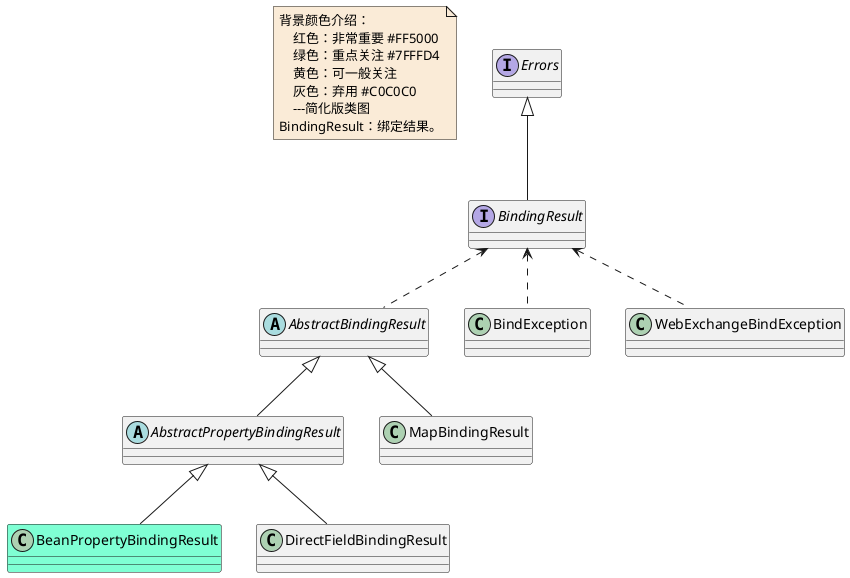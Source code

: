 @startuml

note  as N1 #FAEBD7
    背景颜色介绍：
        红色：非常重要 #FF5000
        绿色：重点关注 #7FFFD4
        黄色：可一般关注
        灰色：弃用 #C0C0C0
        ---简化版类图
    BindingResult：绑定结果。
end note


interface BindingResult
abstract class AbstractBindingResult
abstract class AbstractPropertyBindingResult
class BeanPropertyBindingResult #7FFFD4
class BindException
class DirectFieldBindingResult
interface Errors
class MapBindingResult
class WebExchangeBindException

AbstractBindingResult <|-- AbstractPropertyBindingResult
AbstractBindingResult <|-- MapBindingResult

AbstractPropertyBindingResult <|-- BeanPropertyBindingResult
AbstractPropertyBindingResult <|-- DirectFieldBindingResult

BindingResult <.. AbstractBindingResult
BindingResult <.. BindException
BindingResult <.. WebExchangeBindException

Errors <|-- BindingResult




@enduml